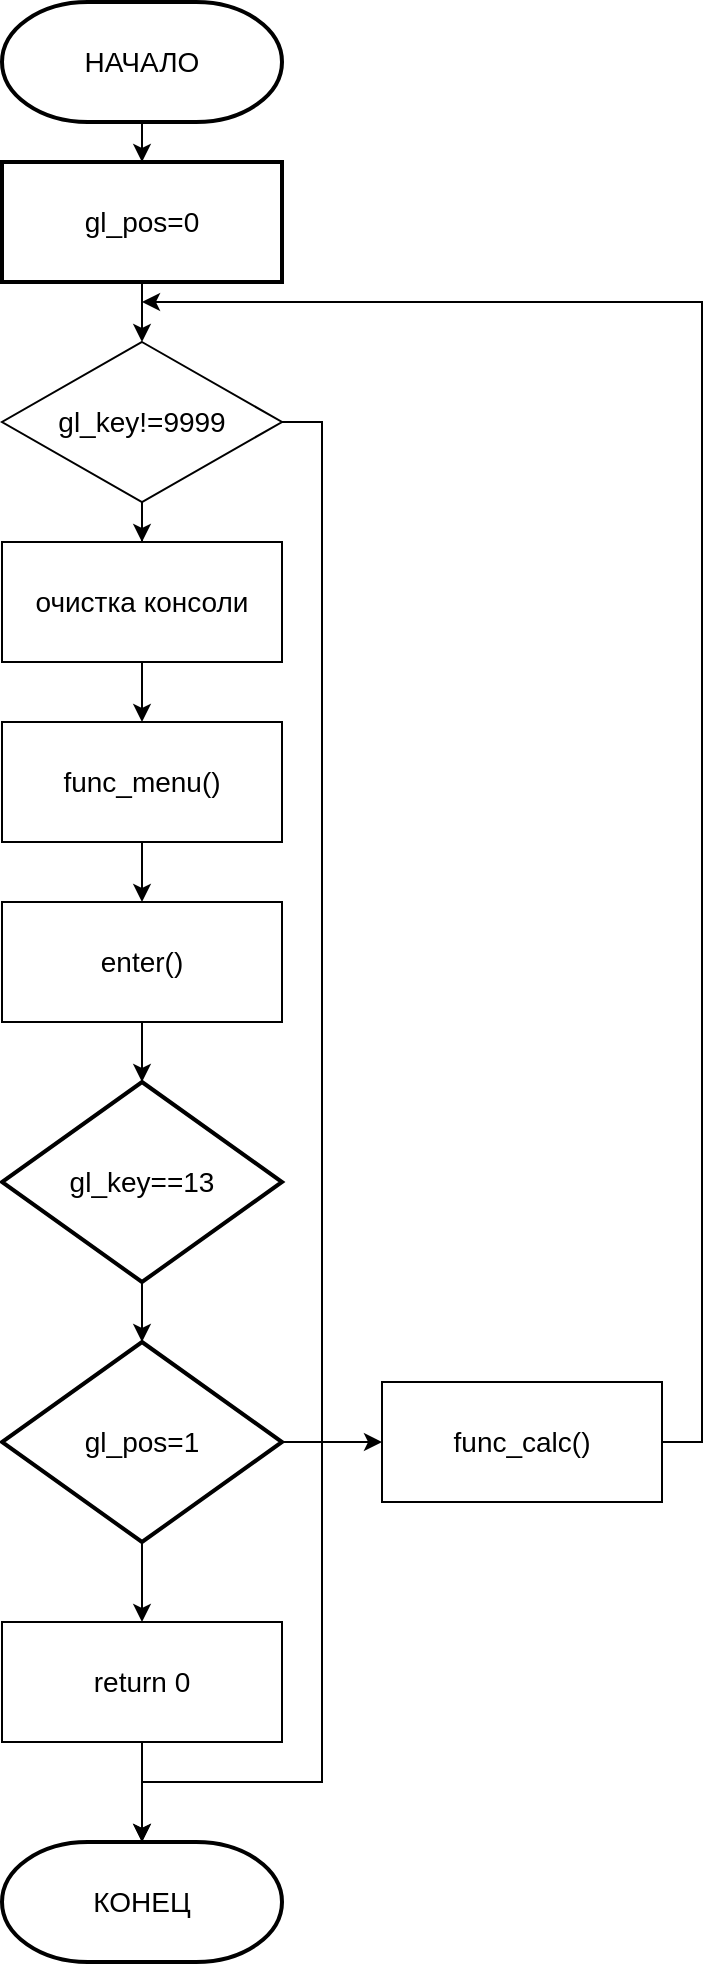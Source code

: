 <mxfile version="20.6.0" type="github">
  <diagram id="C5RBs43oDa-KdzZeNtuy" name="Page-1">
    <mxGraphModel dx="2790" dy="1141" grid="1" gridSize="10" guides="1" tooltips="1" connect="1" arrows="1" fold="1" page="1" pageScale="1" pageWidth="827" pageHeight="1169" math="0" shadow="0">
      <root>
        <mxCell id="WIyWlLk6GJQsqaUBKTNV-0" />
        <mxCell id="WIyWlLk6GJQsqaUBKTNV-1" parent="WIyWlLk6GJQsqaUBKTNV-0" />
        <mxCell id="-FOR1K5Nx7FBaRVTVXJk-2" value="" style="edgeStyle=orthogonalEdgeStyle;rounded=0;orthogonalLoop=1;jettySize=auto;html=1;" edge="1" parent="WIyWlLk6GJQsqaUBKTNV-1" source="-FOR1K5Nx7FBaRVTVXJk-0" target="-FOR1K5Nx7FBaRVTVXJk-1">
          <mxGeometry relative="1" as="geometry" />
        </mxCell>
        <mxCell id="-FOR1K5Nx7FBaRVTVXJk-0" value="&lt;font style=&quot;font-size: 14px;&quot;&gt;НАЧАЛО&lt;/font&gt;" style="strokeWidth=2;html=1;shape=mxgraph.flowchart.terminator;whiteSpace=wrap;" vertex="1" parent="WIyWlLk6GJQsqaUBKTNV-1">
          <mxGeometry x="-130" y="30" width="140" height="60" as="geometry" />
        </mxCell>
        <mxCell id="-FOR1K5Nx7FBaRVTVXJk-15" value="" style="edgeStyle=orthogonalEdgeStyle;rounded=0;orthogonalLoop=1;jettySize=auto;html=1;" edge="1" parent="WIyWlLk6GJQsqaUBKTNV-1" source="-FOR1K5Nx7FBaRVTVXJk-1" target="-FOR1K5Nx7FBaRVTVXJk-3">
          <mxGeometry relative="1" as="geometry" />
        </mxCell>
        <mxCell id="-FOR1K5Nx7FBaRVTVXJk-1" value="&lt;font style=&quot;font-size: 14px;&quot;&gt;gl_pos=0&lt;/font&gt;" style="whiteSpace=wrap;html=1;strokeWidth=2;" vertex="1" parent="WIyWlLk6GJQsqaUBKTNV-1">
          <mxGeometry x="-130" y="110" width="140" height="60" as="geometry" />
        </mxCell>
        <mxCell id="-FOR1K5Nx7FBaRVTVXJk-5" value="" style="edgeStyle=orthogonalEdgeStyle;rounded=0;orthogonalLoop=1;jettySize=auto;html=1;" edge="1" parent="WIyWlLk6GJQsqaUBKTNV-1" source="-FOR1K5Nx7FBaRVTVXJk-3" target="-FOR1K5Nx7FBaRVTVXJk-4">
          <mxGeometry relative="1" as="geometry" />
        </mxCell>
        <mxCell id="-FOR1K5Nx7FBaRVTVXJk-24" style="edgeStyle=orthogonalEdgeStyle;rounded=0;orthogonalLoop=1;jettySize=auto;html=1;exitX=1;exitY=0.5;exitDx=0;exitDy=0;entryX=0.5;entryY=0;entryDx=0;entryDy=0;entryPerimeter=0;" edge="1" parent="WIyWlLk6GJQsqaUBKTNV-1" source="-FOR1K5Nx7FBaRVTVXJk-3" target="-FOR1K5Nx7FBaRVTVXJk-14">
          <mxGeometry relative="1" as="geometry">
            <mxPoint x="30" y="910" as="targetPoint" />
            <Array as="points">
              <mxPoint x="30" y="240" />
              <mxPoint x="30" y="920" />
              <mxPoint x="-60" y="920" />
            </Array>
          </mxGeometry>
        </mxCell>
        <mxCell id="-FOR1K5Nx7FBaRVTVXJk-3" value="&lt;font style=&quot;font-size: 14px;&quot;&gt;gl_key!=9999&lt;/font&gt;" style="rhombus;whiteSpace=wrap;html=1;" vertex="1" parent="WIyWlLk6GJQsqaUBKTNV-1">
          <mxGeometry x="-130" y="200" width="140" height="80" as="geometry" />
        </mxCell>
        <mxCell id="-FOR1K5Nx7FBaRVTVXJk-7" value="" style="edgeStyle=orthogonalEdgeStyle;rounded=0;orthogonalLoop=1;jettySize=auto;html=1;" edge="1" parent="WIyWlLk6GJQsqaUBKTNV-1" source="-FOR1K5Nx7FBaRVTVXJk-4" target="-FOR1K5Nx7FBaRVTVXJk-6">
          <mxGeometry relative="1" as="geometry" />
        </mxCell>
        <mxCell id="-FOR1K5Nx7FBaRVTVXJk-4" value="&lt;font style=&quot;font-size: 14px;&quot;&gt;очистка консоли&lt;/font&gt;" style="whiteSpace=wrap;html=1;" vertex="1" parent="WIyWlLk6GJQsqaUBKTNV-1">
          <mxGeometry x="-130" y="300" width="140" height="60" as="geometry" />
        </mxCell>
        <mxCell id="-FOR1K5Nx7FBaRVTVXJk-9" value="" style="edgeStyle=orthogonalEdgeStyle;rounded=0;orthogonalLoop=1;jettySize=auto;html=1;" edge="1" parent="WIyWlLk6GJQsqaUBKTNV-1" source="-FOR1K5Nx7FBaRVTVXJk-6" target="-FOR1K5Nx7FBaRVTVXJk-8">
          <mxGeometry relative="1" as="geometry" />
        </mxCell>
        <mxCell id="-FOR1K5Nx7FBaRVTVXJk-6" value="&lt;font style=&quot;font-size: 14px;&quot;&gt;func_menu()&lt;/font&gt;" style="whiteSpace=wrap;html=1;" vertex="1" parent="WIyWlLk6GJQsqaUBKTNV-1">
          <mxGeometry x="-130" y="390" width="140" height="60" as="geometry" />
        </mxCell>
        <mxCell id="-FOR1K5Nx7FBaRVTVXJk-16" value="" style="edgeStyle=orthogonalEdgeStyle;rounded=0;orthogonalLoop=1;jettySize=auto;html=1;" edge="1" parent="WIyWlLk6GJQsqaUBKTNV-1" source="-FOR1K5Nx7FBaRVTVXJk-8" target="-FOR1K5Nx7FBaRVTVXJk-10">
          <mxGeometry relative="1" as="geometry" />
        </mxCell>
        <mxCell id="-FOR1K5Nx7FBaRVTVXJk-8" value="&lt;font style=&quot;font-size: 14px;&quot;&gt;enter()&lt;/font&gt;" style="whiteSpace=wrap;html=1;" vertex="1" parent="WIyWlLk6GJQsqaUBKTNV-1">
          <mxGeometry x="-130" y="480" width="140" height="60" as="geometry" />
        </mxCell>
        <mxCell id="-FOR1K5Nx7FBaRVTVXJk-17" value="" style="edgeStyle=orthogonalEdgeStyle;rounded=0;orthogonalLoop=1;jettySize=auto;html=1;" edge="1" parent="WIyWlLk6GJQsqaUBKTNV-1" source="-FOR1K5Nx7FBaRVTVXJk-10" target="-FOR1K5Nx7FBaRVTVXJk-11">
          <mxGeometry relative="1" as="geometry" />
        </mxCell>
        <mxCell id="-FOR1K5Nx7FBaRVTVXJk-10" value="&lt;font style=&quot;font-size: 14px;&quot;&gt;gl_key==13&lt;/font&gt;" style="strokeWidth=2;html=1;shape=mxgraph.flowchart.decision;whiteSpace=wrap;" vertex="1" parent="WIyWlLk6GJQsqaUBKTNV-1">
          <mxGeometry x="-130" y="570" width="140" height="100" as="geometry" />
        </mxCell>
        <mxCell id="-FOR1K5Nx7FBaRVTVXJk-18" value="" style="edgeStyle=orthogonalEdgeStyle;rounded=0;orthogonalLoop=1;jettySize=auto;html=1;" edge="1" parent="WIyWlLk6GJQsqaUBKTNV-1" source="-FOR1K5Nx7FBaRVTVXJk-11" target="-FOR1K5Nx7FBaRVTVXJk-13">
          <mxGeometry relative="1" as="geometry" />
        </mxCell>
        <mxCell id="-FOR1K5Nx7FBaRVTVXJk-19" value="" style="edgeStyle=orthogonalEdgeStyle;rounded=0;orthogonalLoop=1;jettySize=auto;html=1;" edge="1" parent="WIyWlLk6GJQsqaUBKTNV-1" source="-FOR1K5Nx7FBaRVTVXJk-11" target="-FOR1K5Nx7FBaRVTVXJk-12">
          <mxGeometry relative="1" as="geometry" />
        </mxCell>
        <mxCell id="-FOR1K5Nx7FBaRVTVXJk-11" value="&lt;font style=&quot;font-size: 14px;&quot;&gt;gl_pos=1&lt;/font&gt;" style="strokeWidth=2;html=1;shape=mxgraph.flowchart.decision;whiteSpace=wrap;" vertex="1" parent="WIyWlLk6GJQsqaUBKTNV-1">
          <mxGeometry x="-130" y="700" width="140" height="100" as="geometry" />
        </mxCell>
        <mxCell id="-FOR1K5Nx7FBaRVTVXJk-20" value="" style="edgeStyle=orthogonalEdgeStyle;rounded=0;orthogonalLoop=1;jettySize=auto;html=1;" edge="1" parent="WIyWlLk6GJQsqaUBKTNV-1" source="-FOR1K5Nx7FBaRVTVXJk-12" target="-FOR1K5Nx7FBaRVTVXJk-14">
          <mxGeometry relative="1" as="geometry" />
        </mxCell>
        <mxCell id="-FOR1K5Nx7FBaRVTVXJk-12" value="&lt;font style=&quot;font-size: 14px;&quot;&gt;return 0&lt;/font&gt;" style="rounded=0;whiteSpace=wrap;html=1;" vertex="1" parent="WIyWlLk6GJQsqaUBKTNV-1">
          <mxGeometry x="-130" y="840" width="140" height="60" as="geometry" />
        </mxCell>
        <mxCell id="-FOR1K5Nx7FBaRVTVXJk-22" style="edgeStyle=orthogonalEdgeStyle;rounded=0;orthogonalLoop=1;jettySize=auto;html=1;exitX=1;exitY=0.5;exitDx=0;exitDy=0;" edge="1" parent="WIyWlLk6GJQsqaUBKTNV-1" source="-FOR1K5Nx7FBaRVTVXJk-13">
          <mxGeometry relative="1" as="geometry">
            <mxPoint x="-60" y="180" as="targetPoint" />
            <Array as="points">
              <mxPoint x="220" y="750" />
              <mxPoint x="220" y="180" />
            </Array>
          </mxGeometry>
        </mxCell>
        <mxCell id="-FOR1K5Nx7FBaRVTVXJk-13" value="&lt;font style=&quot;font-size: 14px;&quot;&gt;func_calc()&lt;/font&gt;" style="rounded=0;whiteSpace=wrap;html=1;" vertex="1" parent="WIyWlLk6GJQsqaUBKTNV-1">
          <mxGeometry x="60" y="720" width="140" height="60" as="geometry" />
        </mxCell>
        <mxCell id="-FOR1K5Nx7FBaRVTVXJk-14" value="&lt;font style=&quot;font-size: 14px;&quot;&gt;КОНЕЦ&lt;/font&gt;" style="strokeWidth=2;html=1;shape=mxgraph.flowchart.terminator;whiteSpace=wrap;" vertex="1" parent="WIyWlLk6GJQsqaUBKTNV-1">
          <mxGeometry x="-130" y="950" width="140" height="60" as="geometry" />
        </mxCell>
      </root>
    </mxGraphModel>
  </diagram>
</mxfile>

